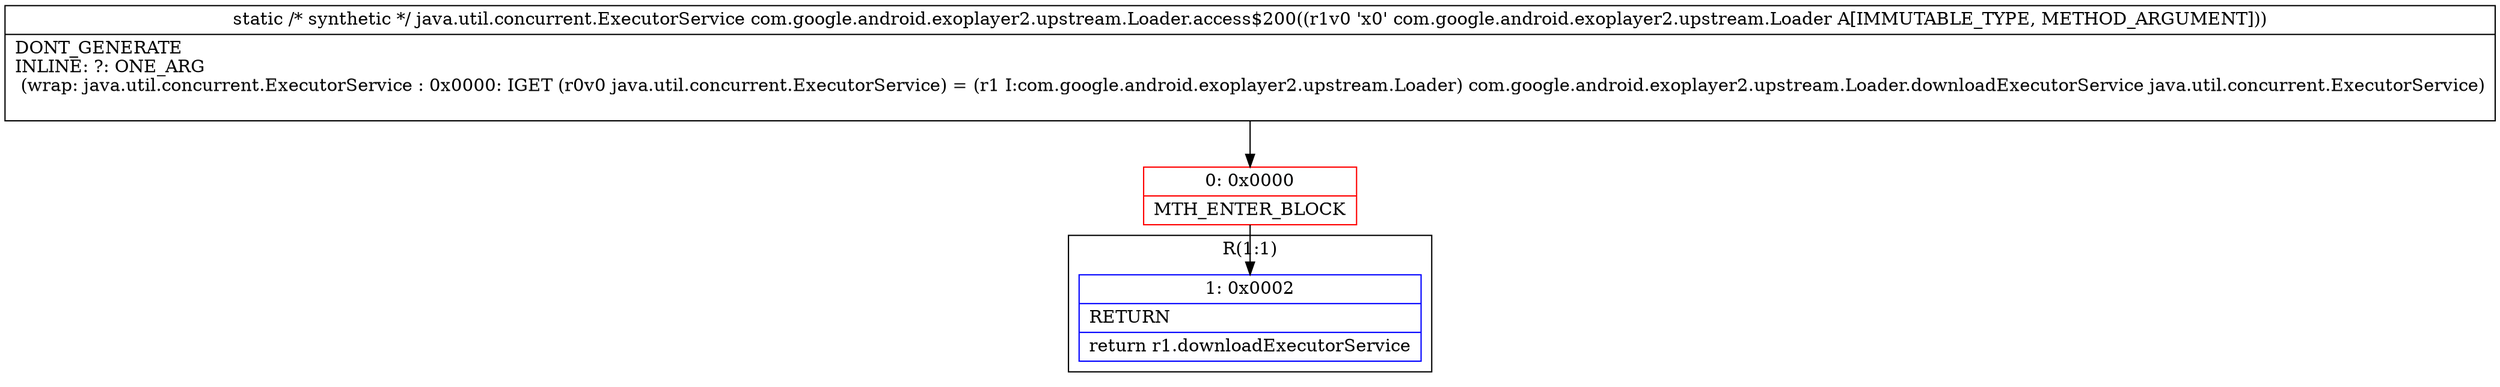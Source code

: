digraph "CFG forcom.google.android.exoplayer2.upstream.Loader.access$200(Lcom\/google\/android\/exoplayer2\/upstream\/Loader;)Ljava\/util\/concurrent\/ExecutorService;" {
subgraph cluster_Region_223974743 {
label = "R(1:1)";
node [shape=record,color=blue];
Node_1 [shape=record,label="{1\:\ 0x0002|RETURN\l|return r1.downloadExecutorService\l}"];
}
Node_0 [shape=record,color=red,label="{0\:\ 0x0000|MTH_ENTER_BLOCK\l}"];
MethodNode[shape=record,label="{static \/* synthetic *\/ java.util.concurrent.ExecutorService com.google.android.exoplayer2.upstream.Loader.access$200((r1v0 'x0' com.google.android.exoplayer2.upstream.Loader A[IMMUTABLE_TYPE, METHOD_ARGUMENT]))  | DONT_GENERATE\lINLINE: ?: ONE_ARG  \l  (wrap: java.util.concurrent.ExecutorService : 0x0000: IGET  (r0v0 java.util.concurrent.ExecutorService) = (r1 I:com.google.android.exoplayer2.upstream.Loader) com.google.android.exoplayer2.upstream.Loader.downloadExecutorService java.util.concurrent.ExecutorService)\l\l}"];
MethodNode -> Node_0;
Node_0 -> Node_1;
}

